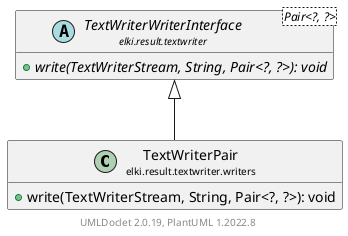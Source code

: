 @startuml
    remove .*\.(Instance|Par|Parameterizer|Factory)$
    set namespaceSeparator none
    hide empty fields
    hide empty methods

    class "<size:14>TextWriterPair\n<size:10>elki.result.textwriter.writers" as elki.result.textwriter.writers.TextWriterPair [[TextWriterPair.html]] {
        +write(TextWriterStream, String, Pair<?, ?>): void
    }

    abstract class "<size:14>TextWriterWriterInterface\n<size:10>elki.result.textwriter" as elki.result.textwriter.TextWriterWriterInterface<Pair<?, ?>> [[../TextWriterWriterInterface.html]] {
        {abstract} +write(TextWriterStream, String, Pair<?, ?>): void
    }

    elki.result.textwriter.TextWriterWriterInterface <|-- elki.result.textwriter.writers.TextWriterPair

    center footer UMLDoclet 2.0.19, PlantUML 1.2022.8
@enduml
